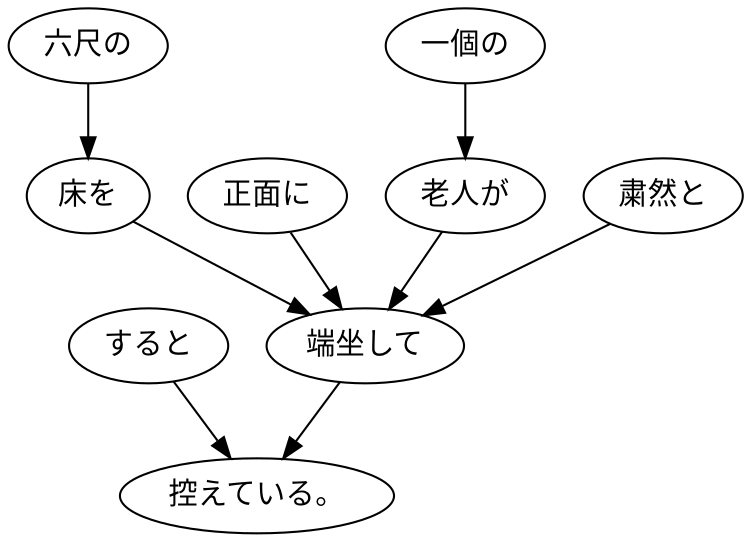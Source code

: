 digraph graph5881 {
	node0 [label="すると"];
	node1 [label="六尺の"];
	node2 [label="床を"];
	node3 [label="正面に"];
	node4 [label="一個の"];
	node5 [label="老人が"];
	node6 [label="粛然と"];
	node7 [label="端坐して"];
	node8 [label="控えている。"];
	node0 -> node8;
	node1 -> node2;
	node2 -> node7;
	node3 -> node7;
	node4 -> node5;
	node5 -> node7;
	node6 -> node7;
	node7 -> node8;
}
